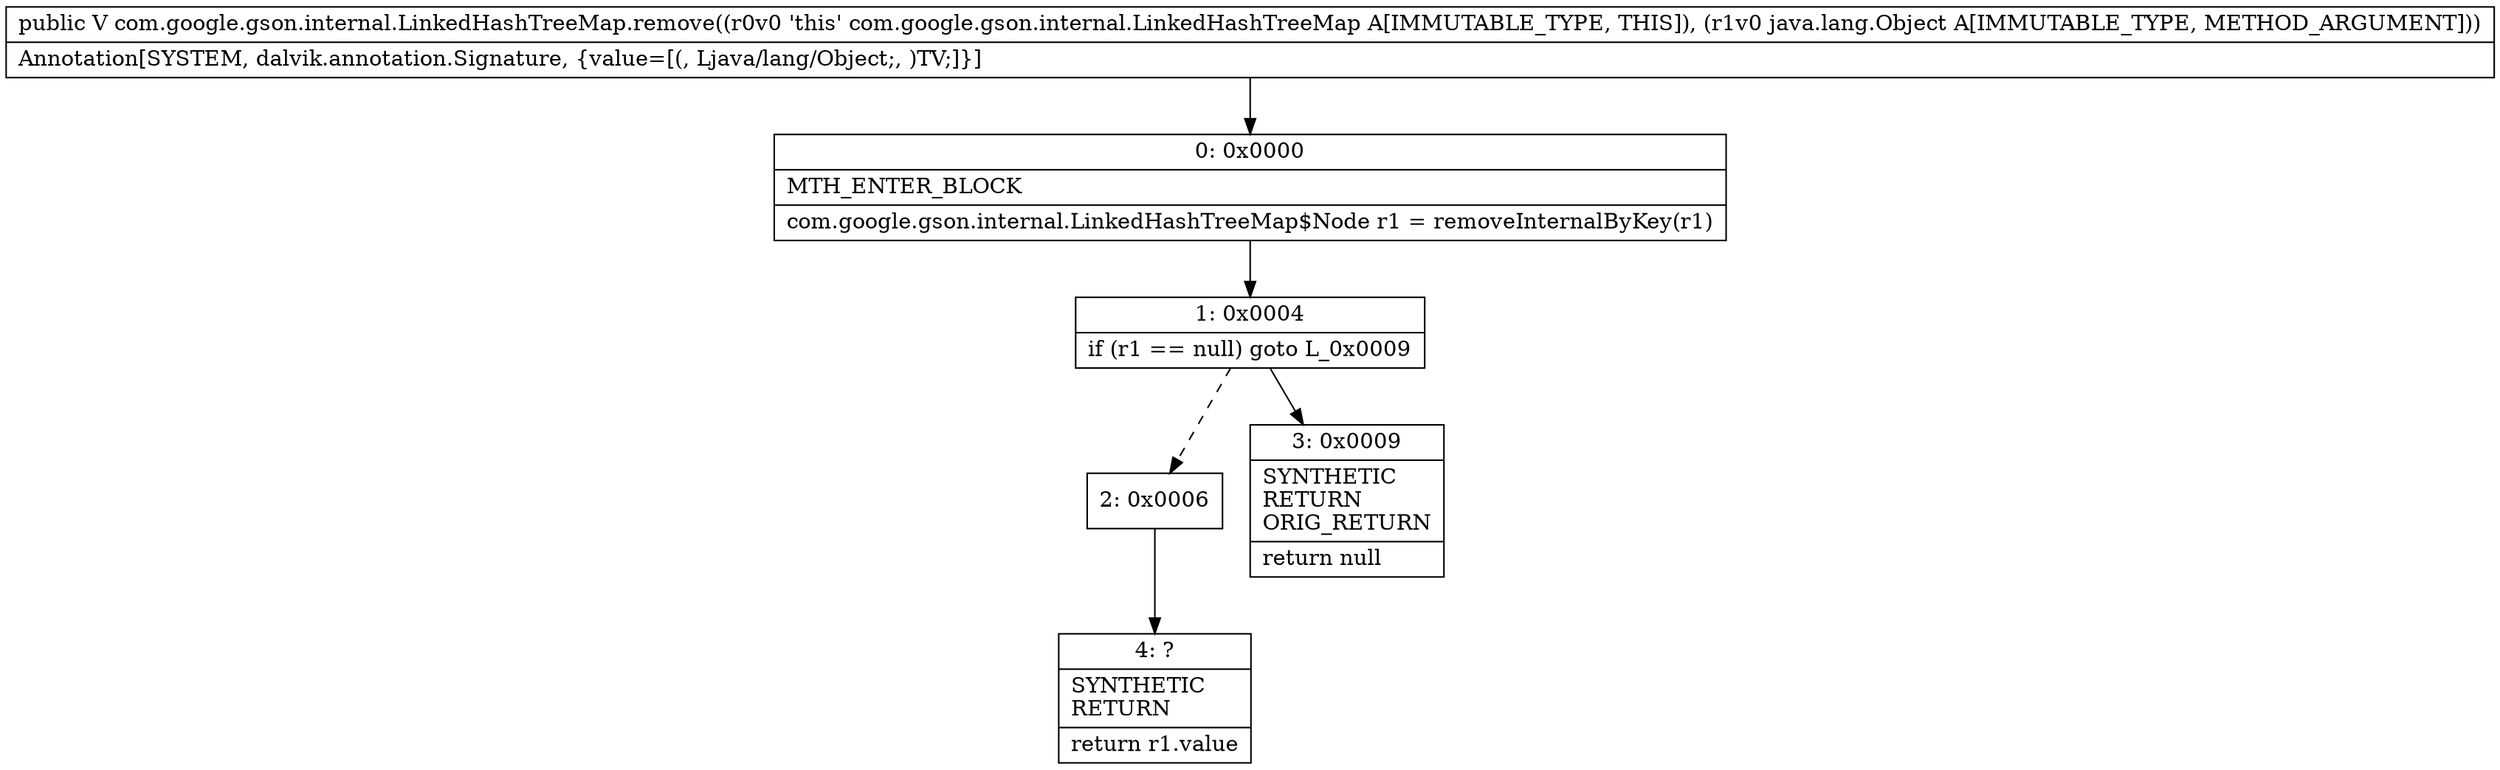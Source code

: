 digraph "CFG forcom.google.gson.internal.LinkedHashTreeMap.remove(Ljava\/lang\/Object;)Ljava\/lang\/Object;" {
Node_0 [shape=record,label="{0\:\ 0x0000|MTH_ENTER_BLOCK\l|com.google.gson.internal.LinkedHashTreeMap$Node r1 = removeInternalByKey(r1)\l}"];
Node_1 [shape=record,label="{1\:\ 0x0004|if (r1 == null) goto L_0x0009\l}"];
Node_2 [shape=record,label="{2\:\ 0x0006}"];
Node_3 [shape=record,label="{3\:\ 0x0009|SYNTHETIC\lRETURN\lORIG_RETURN\l|return null\l}"];
Node_4 [shape=record,label="{4\:\ ?|SYNTHETIC\lRETURN\l|return r1.value\l}"];
MethodNode[shape=record,label="{public V com.google.gson.internal.LinkedHashTreeMap.remove((r0v0 'this' com.google.gson.internal.LinkedHashTreeMap A[IMMUTABLE_TYPE, THIS]), (r1v0 java.lang.Object A[IMMUTABLE_TYPE, METHOD_ARGUMENT]))  | Annotation[SYSTEM, dalvik.annotation.Signature, \{value=[(, Ljava\/lang\/Object;, )TV;]\}]\l}"];
MethodNode -> Node_0;
Node_0 -> Node_1;
Node_1 -> Node_2[style=dashed];
Node_1 -> Node_3;
Node_2 -> Node_4;
}

